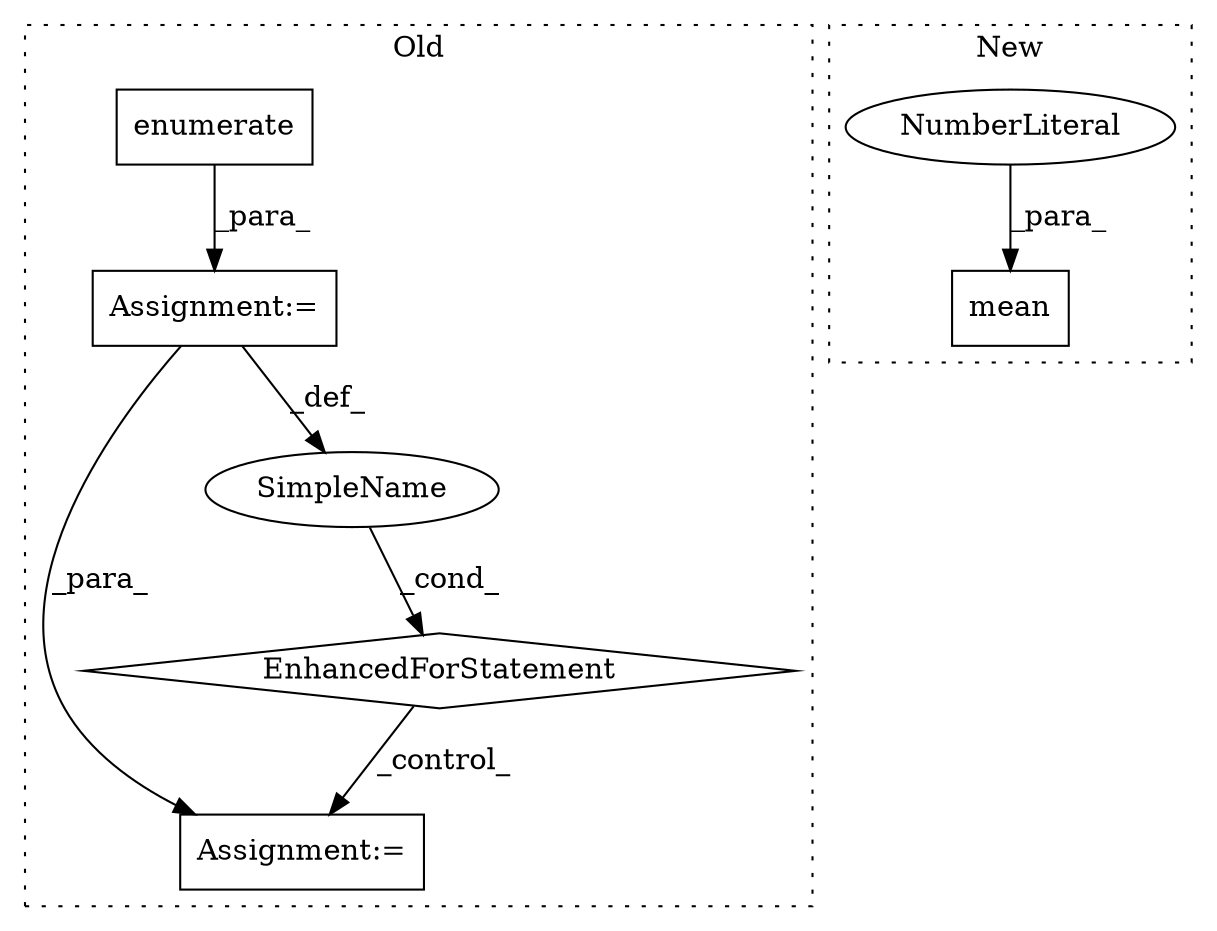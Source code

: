 digraph G {
subgraph cluster0 {
1 [label="enumerate" a="32" s="3131,3151" l="10,1" shape="box"];
4 [label="Assignment:=" a="7" s="3056,3152" l="63,2" shape="box"];
5 [label="Assignment:=" a="7" s="3166" l="1" shape="box"];
6 [label="EnhancedForStatement" a="70" s="3056,3152" l="63,2" shape="diamond"];
7 [label="SimpleName" a="42" s="3123" l="5" shape="ellipse"];
label = "Old";
style="dotted";
}
subgraph cluster1 {
2 [label="mean" a="32" s="3184,3190" l="5,1" shape="box"];
3 [label="NumberLiteral" a="34" s="3189" l="1" shape="ellipse"];
label = "New";
style="dotted";
}
1 -> 4 [label="_para_"];
3 -> 2 [label="_para_"];
4 -> 7 [label="_def_"];
4 -> 5 [label="_para_"];
6 -> 5 [label="_control_"];
7 -> 6 [label="_cond_"];
}